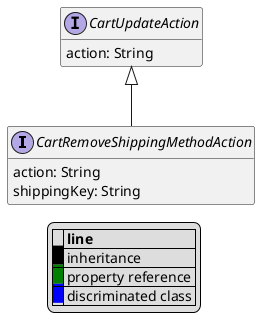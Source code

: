 @startuml

hide empty fields
hide empty methods
legend
|= |= line |
|<back:black>   </back>| inheritance |
|<back:green>   </back>| property reference |
|<back:blue>   </back>| discriminated class |
endlegend
interface CartRemoveShippingMethodAction [[CartRemoveShippingMethodAction.svg]] extends CartUpdateAction {
    action: String
    shippingKey: String
}
interface CartUpdateAction [[CartUpdateAction.svg]]  {
    action: String
}





@enduml
